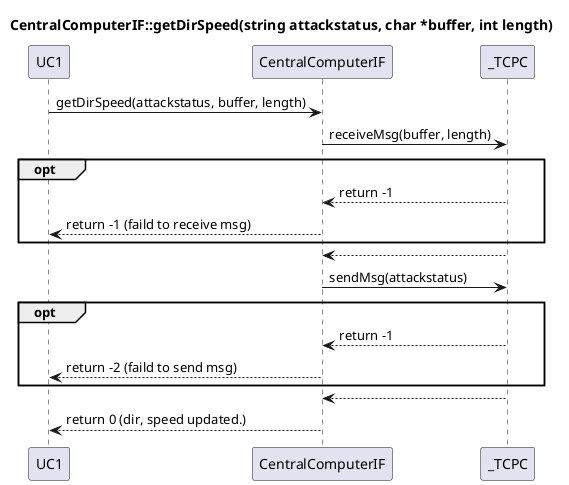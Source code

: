 @startuml
title CentralComputerIF::getDirSpeed(string attackstatus, char *buffer, int length)
participant UC1
participant CentralComputerIF
participant _TCPC

UC1 -> CentralComputerIF : getDirSpeed(attackstatus, buffer, length)
CentralComputerIF -> _TCPC :receiveMsg(buffer, length)
opt 
   CentralComputerIF <-- _TCPC : return -1
   UC1 <-- CentralComputerIF : return -1 (faild to receive msg)
end
CentralComputerIF <-- _TCPC


CentralComputerIF -> _TCPC :sendMsg(attackstatus)
opt 
   CentralComputerIF <-- _TCPC : return -1
   UC1 <-- CentralComputerIF : return -2 (faild to send msg)
end
CentralComputerIF <-- _TCPC
UC1 <-- CentralComputerIF : return 0 (dir, speed updated.) 


@enduml
